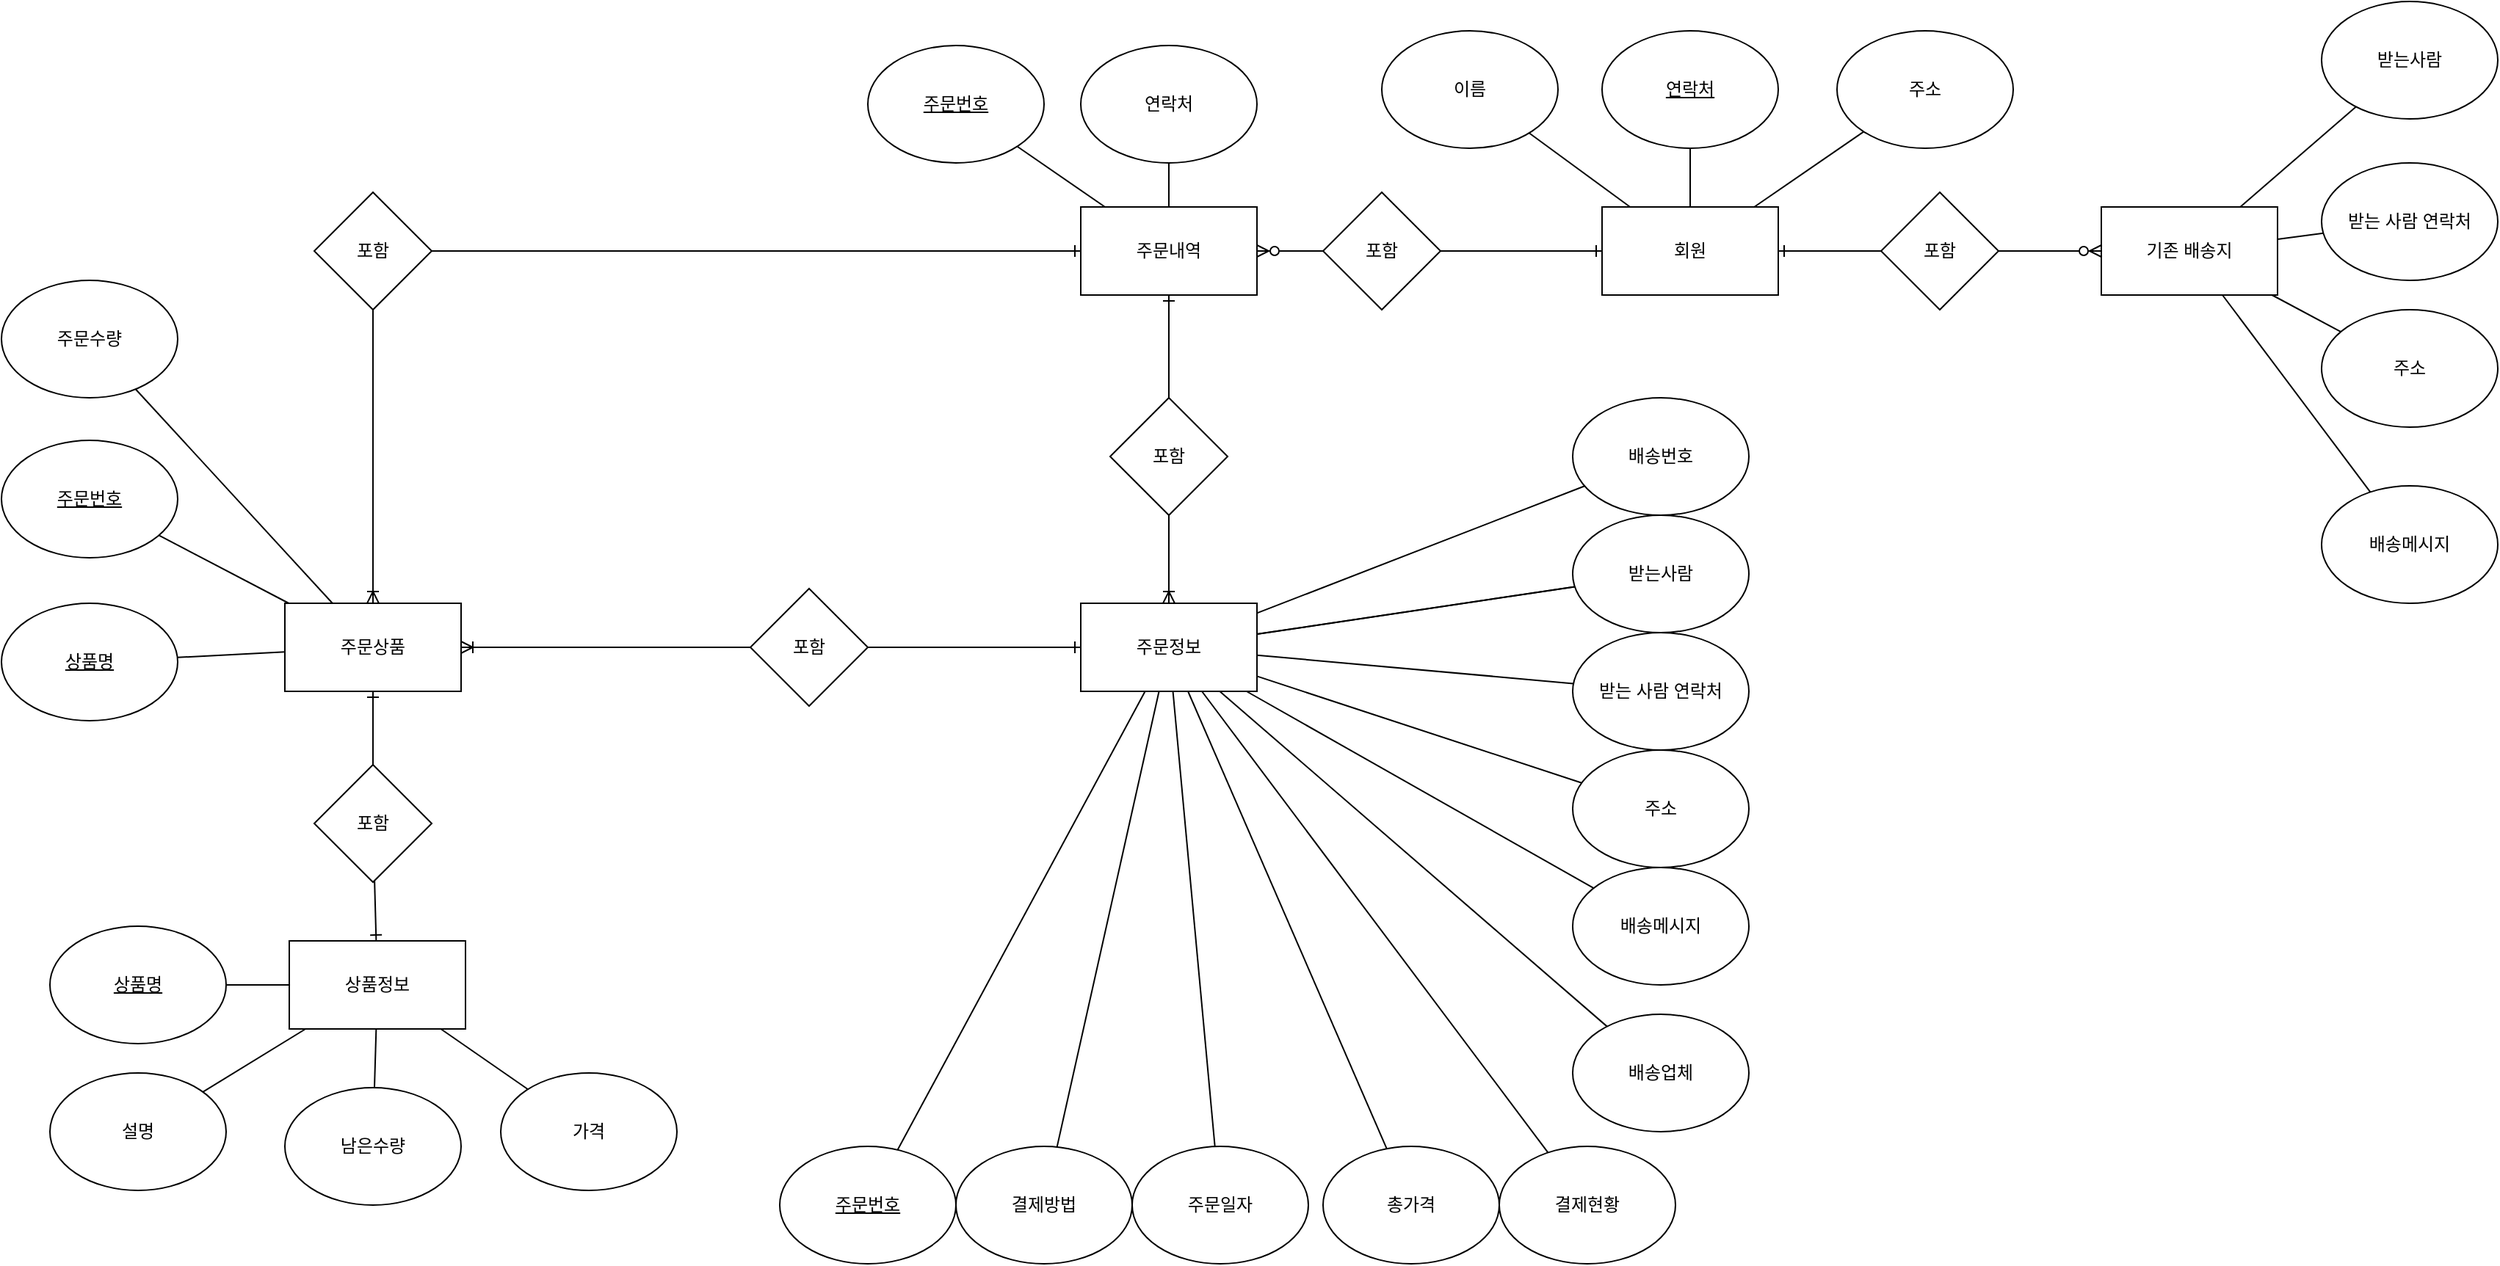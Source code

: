 <mxfile version="13.8.0" type="device"><diagram id="Dd__Y6LJKtdFwdu2-mwW" name="Page-1"><mxGraphModel dx="3327" dy="867" grid="1" gridSize="10" guides="1" tooltips="1" connect="1" arrows="1" fold="1" page="1" pageScale="1" pageWidth="827" pageHeight="1169" math="0" shadow="0"><root><mxCell id="0"/><mxCell id="1" parent="0"/><mxCell id="ngqc9b35Ke5OU5jBe37m-1" value="회원" style="rounded=0;whiteSpace=wrap;html=1;" vertex="1" parent="1"><mxGeometry x="230" y="1010" width="120" height="60" as="geometry"/></mxCell><mxCell id="ngqc9b35Ke5OU5jBe37m-2" value="상품정보" style="rounded=0;whiteSpace=wrap;html=1;" vertex="1" parent="1"><mxGeometry x="-664" y="1510" width="120" height="60" as="geometry"/></mxCell><mxCell id="ngqc9b35Ke5OU5jBe37m-3" value="주문정보" style="rounded=0;whiteSpace=wrap;html=1;" vertex="1" parent="1"><mxGeometry x="-125" y="1280" width="120" height="60" as="geometry"/></mxCell><mxCell id="ngqc9b35Ke5OU5jBe37m-4" value="&lt;u&gt;연락처&lt;/u&gt;" style="ellipse;whiteSpace=wrap;html=1;" vertex="1" parent="1"><mxGeometry x="230" y="890" width="120" height="80" as="geometry"/></mxCell><mxCell id="ngqc9b35Ke5OU5jBe37m-5" value="이름" style="ellipse;whiteSpace=wrap;html=1;" vertex="1" parent="1"><mxGeometry x="80" y="890" width="120" height="80" as="geometry"/></mxCell><mxCell id="ngqc9b35Ke5OU5jBe37m-6" value="주소" style="ellipse;whiteSpace=wrap;html=1;" vertex="1" parent="1"><mxGeometry x="390" y="890" width="120" height="80" as="geometry"/></mxCell><mxCell id="ngqc9b35Ke5OU5jBe37m-7" value="&lt;u&gt;주문번호&lt;/u&gt;" style="ellipse;whiteSpace=wrap;html=1;" vertex="1" parent="1"><mxGeometry x="-330" y="1650" width="120" height="80" as="geometry"/></mxCell><mxCell id="ngqc9b35Ke5OU5jBe37m-8" value="가격" style="ellipse;whiteSpace=wrap;html=1;" vertex="1" parent="1"><mxGeometry x="-520" y="1600" width="120" height="80" as="geometry"/></mxCell><mxCell id="ngqc9b35Ke5OU5jBe37m-10" value="남은수량" style="ellipse;whiteSpace=wrap;html=1;" vertex="1" parent="1"><mxGeometry x="-667" y="1610" width="120" height="80" as="geometry"/></mxCell><mxCell id="ngqc9b35Ke5OU5jBe37m-11" value="설명" style="ellipse;whiteSpace=wrap;html=1;" vertex="1" parent="1"><mxGeometry x="-827" y="1600" width="120" height="80" as="geometry"/></mxCell><mxCell id="ngqc9b35Ke5OU5jBe37m-12" value="상품명" style="ellipse;whiteSpace=wrap;html=1;fontStyle=4" vertex="1" parent="1"><mxGeometry x="-827" y="1500" width="120" height="80" as="geometry"/></mxCell><mxCell id="ngqc9b35Ke5OU5jBe37m-13" value="" style="endArrow=none;html=1;" edge="1" parent="1" source="ngqc9b35Ke5OU5jBe37m-11" target="ngqc9b35Ke5OU5jBe37m-2"><mxGeometry width="50" height="50" relative="1" as="geometry"><mxPoint x="-777" y="1580" as="sourcePoint"/><mxPoint x="-727" y="1530" as="targetPoint"/></mxGeometry></mxCell><mxCell id="ngqc9b35Ke5OU5jBe37m-14" value="" style="endArrow=none;html=1;" edge="1" parent="1" source="ngqc9b35Ke5OU5jBe37m-10" target="ngqc9b35Ke5OU5jBe37m-2"><mxGeometry width="50" height="50" relative="1" as="geometry"><mxPoint x="-767" y="1590" as="sourcePoint"/><mxPoint x="-717" y="1540" as="targetPoint"/></mxGeometry></mxCell><mxCell id="ngqc9b35Ke5OU5jBe37m-15" value="" style="endArrow=none;html=1;" edge="1" parent="1" source="ngqc9b35Ke5OU5jBe37m-12" target="ngqc9b35Ke5OU5jBe37m-2"><mxGeometry width="50" height="50" relative="1" as="geometry"><mxPoint x="-757" y="1600" as="sourcePoint"/><mxPoint x="-707" y="1550" as="targetPoint"/></mxGeometry></mxCell><mxCell id="ngqc9b35Ke5OU5jBe37m-16" value="" style="endArrow=none;html=1;" edge="1" parent="1" source="ngqc9b35Ke5OU5jBe37m-8" target="ngqc9b35Ke5OU5jBe37m-2"><mxGeometry width="50" height="50" relative="1" as="geometry"><mxPoint x="-747" y="1610" as="sourcePoint"/><mxPoint x="-697" y="1560" as="targetPoint"/></mxGeometry></mxCell><mxCell id="ngqc9b35Ke5OU5jBe37m-21" value="주문수량" style="ellipse;whiteSpace=wrap;html=1;" vertex="1" parent="1"><mxGeometry x="-860" y="1060" width="120" height="80" as="geometry"/></mxCell><mxCell id="ngqc9b35Ke5OU5jBe37m-22" value="상품명" style="ellipse;whiteSpace=wrap;html=1;fontStyle=4" vertex="1" parent="1"><mxGeometry x="-860" y="1280" width="120" height="80" as="geometry"/></mxCell><mxCell id="ngqc9b35Ke5OU5jBe37m-28" value="배송메시지" style="ellipse;whiteSpace=wrap;html=1;" vertex="1" parent="1"><mxGeometry x="210" y="1460" width="120" height="80" as="geometry"/></mxCell><mxCell id="ngqc9b35Ke5OU5jBe37m-29" value="주소" style="ellipse;whiteSpace=wrap;html=1;" vertex="1" parent="1"><mxGeometry x="210" y="1380" width="120" height="80" as="geometry"/></mxCell><mxCell id="ngqc9b35Ke5OU5jBe37m-30" value="받는 사람 연락처" style="ellipse;whiteSpace=wrap;html=1;" vertex="1" parent="1"><mxGeometry x="210" y="1300" width="120" height="80" as="geometry"/></mxCell><mxCell id="ngqc9b35Ke5OU5jBe37m-35" value="&lt;u&gt;주문번호&lt;/u&gt;" style="ellipse;whiteSpace=wrap;html=1;" vertex="1" parent="1"><mxGeometry x="-270" y="900" width="120" height="80" as="geometry"/></mxCell><mxCell id="ngqc9b35Ke5OU5jBe37m-37" value="" style="endArrow=none;html=1;" edge="1" parent="1" source="ngqc9b35Ke5OU5jBe37m-1" target="ngqc9b35Ke5OU5jBe37m-5"><mxGeometry width="50" height="50" relative="1" as="geometry"><mxPoint x="280" y="920" as="sourcePoint"/><mxPoint x="330" y="870" as="targetPoint"/></mxGeometry></mxCell><mxCell id="ngqc9b35Ke5OU5jBe37m-38" value="" style="endArrow=none;html=1;" edge="1" parent="1" source="ngqc9b35Ke5OU5jBe37m-1" target="ngqc9b35Ke5OU5jBe37m-4"><mxGeometry width="50" height="50" relative="1" as="geometry"><mxPoint x="290" y="930" as="sourcePoint"/><mxPoint x="340" y="880" as="targetPoint"/></mxGeometry></mxCell><mxCell id="ngqc9b35Ke5OU5jBe37m-39" value="" style="endArrow=none;html=1;" edge="1" parent="1" source="ngqc9b35Ke5OU5jBe37m-1" target="ngqc9b35Ke5OU5jBe37m-6"><mxGeometry width="50" height="50" relative="1" as="geometry"><mxPoint x="300" y="940" as="sourcePoint"/><mxPoint x="350" y="890" as="targetPoint"/></mxGeometry></mxCell><mxCell id="ngqc9b35Ke5OU5jBe37m-42" value="주문내역" style="rounded=0;whiteSpace=wrap;html=1;" vertex="1" parent="1"><mxGeometry x="-125" y="1010" width="120" height="60" as="geometry"/></mxCell><mxCell id="ngqc9b35Ke5OU5jBe37m-43" value="" style="endArrow=none;html=1;" edge="1" parent="1" source="ngqc9b35Ke5OU5jBe37m-42" target="ngqc9b35Ke5OU5jBe37m-35"><mxGeometry width="50" height="50" relative="1" as="geometry"><mxPoint x="55" y="1170" as="sourcePoint"/><mxPoint x="105" y="1120" as="targetPoint"/></mxGeometry></mxCell><mxCell id="ngqc9b35Ke5OU5jBe37m-47" value="" style="endArrow=none;html=1;startArrow=ERone;startFill=0;" edge="1" parent="1" source="ngqc9b35Ke5OU5jBe37m-1" target="ngqc9b35Ke5OU5jBe37m-48"><mxGeometry width="50" height="50" relative="1" as="geometry"><mxPoint x="750" y="1150" as="sourcePoint"/><mxPoint x="800" y="1100" as="targetPoint"/></mxGeometry></mxCell><mxCell id="ngqc9b35Ke5OU5jBe37m-48" value="포함" style="rhombus;whiteSpace=wrap;html=1;" vertex="1" parent="1"><mxGeometry x="40" y="1000" width="80" height="80" as="geometry"/></mxCell><mxCell id="ngqc9b35Ke5OU5jBe37m-49" value="" style="endArrow=ERzeroToMany;html=1;endFill=1;" edge="1" parent="1" source="ngqc9b35Ke5OU5jBe37m-48" target="ngqc9b35Ke5OU5jBe37m-42"><mxGeometry width="50" height="50" relative="1" as="geometry"><mxPoint x="-210" y="1030" as="sourcePoint"/><mxPoint x="-160" y="980" as="targetPoint"/></mxGeometry></mxCell><mxCell id="ngqc9b35Ke5OU5jBe37m-56" value="" style="endArrow=none;html=1;" edge="1" parent="1" source="ngqc9b35Ke5OU5jBe37m-86" target="ngqc9b35Ke5OU5jBe37m-21"><mxGeometry width="50" height="50" relative="1" as="geometry"><mxPoint x="-327" y="1067" as="sourcePoint"/><mxPoint x="-277" y="1017" as="targetPoint"/></mxGeometry></mxCell><mxCell id="ngqc9b35Ke5OU5jBe37m-57" value="" style="endArrow=none;html=1;" edge="1" parent="1" source="ngqc9b35Ke5OU5jBe37m-86" target="ngqc9b35Ke5OU5jBe37m-22"><mxGeometry width="50" height="50" relative="1" as="geometry"><mxPoint x="-317" y="1077" as="sourcePoint"/><mxPoint x="-267" y="1027" as="targetPoint"/></mxGeometry></mxCell><mxCell id="ngqc9b35Ke5OU5jBe37m-58" value="" style="endArrow=none;html=1;" edge="1" parent="1" source="ngqc9b35Ke5OU5jBe37m-7" target="ngqc9b35Ke5OU5jBe37m-3"><mxGeometry width="50" height="50" relative="1" as="geometry"><mxPoint x="20" y="1520" as="sourcePoint"/><mxPoint x="70" y="1470" as="targetPoint"/></mxGeometry></mxCell><mxCell id="ngqc9b35Ke5OU5jBe37m-59" value="포함" style="rhombus;whiteSpace=wrap;html=1;" vertex="1" parent="1"><mxGeometry x="-105" y="1140" width="80" height="80" as="geometry"/></mxCell><mxCell id="ngqc9b35Ke5OU5jBe37m-60" value="" style="endArrow=none;html=1;startArrow=ERoneToMany;startFill=0;" edge="1" parent="1" source="ngqc9b35Ke5OU5jBe37m-3" target="ngqc9b35Ke5OU5jBe37m-59"><mxGeometry width="50" height="50" relative="1" as="geometry"><mxPoint x="-270" y="1180" as="sourcePoint"/><mxPoint x="-220" y="1130" as="targetPoint"/></mxGeometry></mxCell><mxCell id="ngqc9b35Ke5OU5jBe37m-61" value="" style="endArrow=none;html=1;startArrow=ERone;startFill=0;" edge="1" parent="1" source="ngqc9b35Ke5OU5jBe37m-42" target="ngqc9b35Ke5OU5jBe37m-59"><mxGeometry width="50" height="50" relative="1" as="geometry"><mxPoint x="-260" y="1190" as="sourcePoint"/><mxPoint x="-210" y="1140" as="targetPoint"/></mxGeometry></mxCell><mxCell id="ngqc9b35Ke5OU5jBe37m-62" value="" style="endArrow=none;html=1;startArrow=ERone;startFill=0;" edge="1" parent="1" source="ngqc9b35Ke5OU5jBe37m-2" target="ngqc9b35Ke5OU5jBe37m-63"><mxGeometry width="50" height="50" relative="1" as="geometry"><mxPoint x="-420" y="1340" as="sourcePoint"/><mxPoint x="-370" y="1290" as="targetPoint"/></mxGeometry></mxCell><mxCell id="ngqc9b35Ke5OU5jBe37m-63" value="포함" style="rhombus;whiteSpace=wrap;html=1;" vertex="1" parent="1"><mxGeometry x="-647" y="1390" width="80" height="80" as="geometry"/></mxCell><mxCell id="ngqc9b35Ke5OU5jBe37m-64" value="" style="endArrow=ERone;html=1;endFill=0;" edge="1" parent="1" source="ngqc9b35Ke5OU5jBe37m-63" target="ngqc9b35Ke5OU5jBe37m-86"><mxGeometry width="50" height="50" relative="1" as="geometry"><mxPoint x="-420" y="1340" as="sourcePoint"/><mxPoint x="-370" y="1290" as="targetPoint"/></mxGeometry></mxCell><mxCell id="ngqc9b35Ke5OU5jBe37m-65" value="" style="endArrow=none;html=1;" edge="1" parent="1" source="ngqc9b35Ke5OU5jBe37m-31" target="ngqc9b35Ke5OU5jBe37m-3"><mxGeometry width="50" height="50" relative="1" as="geometry"><mxPoint x="350" y="1080" as="sourcePoint"/><mxPoint x="375" y="1290" as="targetPoint"/></mxGeometry></mxCell><mxCell id="ngqc9b35Ke5OU5jBe37m-66" value="" style="endArrow=none;html=1;" edge="1" parent="1" source="ngqc9b35Ke5OU5jBe37m-29" target="ngqc9b35Ke5OU5jBe37m-3"><mxGeometry width="50" height="50" relative="1" as="geometry"><mxPoint x="350" y="1080" as="sourcePoint"/><mxPoint x="398.182" y="1330" as="targetPoint"/></mxGeometry></mxCell><mxCell id="ngqc9b35Ke5OU5jBe37m-68" value="" style="endArrow=none;html=1;" edge="1" parent="1" source="ngqc9b35Ke5OU5jBe37m-31" target="ngqc9b35Ke5OU5jBe37m-3"><mxGeometry width="50" height="50" relative="1" as="geometry"><mxPoint x="370" y="1100" as="sourcePoint"/><mxPoint x="420" y="1310" as="targetPoint"/></mxGeometry></mxCell><mxCell id="ngqc9b35Ke5OU5jBe37m-69" value="" style="endArrow=none;html=1;" edge="1" parent="1" source="ngqc9b35Ke5OU5jBe37m-3" target="ngqc9b35Ke5OU5jBe37m-28"><mxGeometry width="50" height="50" relative="1" as="geometry"><mxPoint x="371.429" y="1330" as="sourcePoint"/><mxPoint x="430" y="1060" as="targetPoint"/></mxGeometry></mxCell><mxCell id="ngqc9b35Ke5OU5jBe37m-86" value="주문상품" style="rounded=0;whiteSpace=wrap;html=1;" vertex="1" parent="1"><mxGeometry x="-667" y="1280" width="120" height="60" as="geometry"/></mxCell><mxCell id="ngqc9b35Ke5OU5jBe37m-88" value="&lt;u&gt;주문번호&lt;/u&gt;" style="ellipse;whiteSpace=wrap;html=1;" vertex="1" parent="1"><mxGeometry x="-860" y="1169" width="120" height="80" as="geometry"/></mxCell><mxCell id="ngqc9b35Ke5OU5jBe37m-89" value="" style="endArrow=none;html=1;" edge="1" parent="1" source="ngqc9b35Ke5OU5jBe37m-86" target="ngqc9b35Ke5OU5jBe37m-88"><mxGeometry width="50" height="50" relative="1" as="geometry"><mxPoint x="-525.953" y="1487" as="sourcePoint"/><mxPoint x="-496.083" y="1568.118" as="targetPoint"/></mxGeometry></mxCell><mxCell id="ngqc9b35Ke5OU5jBe37m-90" value="포함" style="rhombus;whiteSpace=wrap;html=1;" vertex="1" parent="1"><mxGeometry x="-350" y="1270" width="80" height="80" as="geometry"/></mxCell><mxCell id="ngqc9b35Ke5OU5jBe37m-91" value="" style="endArrow=none;html=1;startArrow=ERoneToMany;startFill=0;" edge="1" parent="1" source="ngqc9b35Ke5OU5jBe37m-86" target="ngqc9b35Ke5OU5jBe37m-90"><mxGeometry width="50" height="50" relative="1" as="geometry"><mxPoint x="-350" y="1640" as="sourcePoint"/><mxPoint x="-300" y="1590" as="targetPoint"/></mxGeometry></mxCell><mxCell id="ngqc9b35Ke5OU5jBe37m-92" value="" style="endArrow=ERone;html=1;endFill=0;" edge="1" parent="1" source="ngqc9b35Ke5OU5jBe37m-90" target="ngqc9b35Ke5OU5jBe37m-3"><mxGeometry width="50" height="50" relative="1" as="geometry"><mxPoint x="-340" y="1650" as="sourcePoint"/><mxPoint x="-290" y="1600" as="targetPoint"/></mxGeometry></mxCell><mxCell id="ngqc9b35Ke5OU5jBe37m-96" value="결제현황" style="ellipse;whiteSpace=wrap;html=1;" vertex="1" parent="1"><mxGeometry x="160" y="1650" width="120" height="80" as="geometry"/></mxCell><mxCell id="ngqc9b35Ke5OU5jBe37m-97" value="" style="endArrow=none;html=1;" edge="1" parent="1" source="ngqc9b35Ke5OU5jBe37m-96" target="ngqc9b35Ke5OU5jBe37m-3"><mxGeometry width="50" height="50" relative="1" as="geometry"><mxPoint x="-170" y="1640" as="sourcePoint"/><mxPoint x="-120" y="1590" as="targetPoint"/></mxGeometry></mxCell><mxCell id="ngqc9b35Ke5OU5jBe37m-98" value="배송업체" style="ellipse;whiteSpace=wrap;html=1;" vertex="1" parent="1"><mxGeometry x="210" y="1560" width="120" height="80" as="geometry"/></mxCell><mxCell id="ngqc9b35Ke5OU5jBe37m-99" value="" style="endArrow=none;html=1;" edge="1" parent="1" source="ngqc9b35Ke5OU5jBe37m-3" target="ngqc9b35Ke5OU5jBe37m-98"><mxGeometry width="50" height="50" relative="1" as="geometry"><mxPoint x="348.571" y="1330" as="sourcePoint"/><mxPoint x="533.635" y="1535.901" as="targetPoint"/></mxGeometry></mxCell><mxCell id="ngqc9b35Ke5OU5jBe37m-100" value="배송번호" style="ellipse;whiteSpace=wrap;html=1;fontStyle=0" vertex="1" parent="1"><mxGeometry x="210" y="1140" width="120" height="80" as="geometry"/></mxCell><mxCell id="ngqc9b35Ke5OU5jBe37m-101" value="" style="endArrow=none;html=1;" edge="1" parent="1" source="ngqc9b35Ke5OU5jBe37m-3" target="ngqc9b35Ke5OU5jBe37m-100"><mxGeometry width="50" height="50" relative="1" as="geometry"><mxPoint x="350" y="1290" as="sourcePoint"/><mxPoint x="460" y="1460" as="targetPoint"/></mxGeometry></mxCell><mxCell id="ngqc9b35Ke5OU5jBe37m-104" value="결제방법" style="ellipse;whiteSpace=wrap;html=1;" vertex="1" parent="1"><mxGeometry x="-210" y="1650" width="120" height="80" as="geometry"/></mxCell><mxCell id="ngqc9b35Ke5OU5jBe37m-105" value="" style="endArrow=none;html=1;" edge="1" parent="1" source="ngqc9b35Ke5OU5jBe37m-104" target="ngqc9b35Ke5OU5jBe37m-3"><mxGeometry width="50" height="50" relative="1" as="geometry"><mxPoint x="-160" y="1460" as="sourcePoint"/><mxPoint x="-110" y="1410" as="targetPoint"/></mxGeometry></mxCell><mxCell id="ngqc9b35Ke5OU5jBe37m-109" value="" style="endArrow=none;html=1;" edge="1" parent="1" target="ngqc9b35Ke5OU5jBe37m-1"><mxGeometry width="50" height="50" relative="1" as="geometry"><mxPoint x="410" y="1040" as="sourcePoint"/><mxPoint x="380" y="1110" as="targetPoint"/></mxGeometry></mxCell><mxCell id="ngqc9b35Ke5OU5jBe37m-110" value="기존 배송지" style="rounded=0;whiteSpace=wrap;html=1;" vertex="1" parent="1"><mxGeometry x="570" y="1010" width="120" height="60" as="geometry"/></mxCell><mxCell id="ngqc9b35Ke5OU5jBe37m-112" value="" style="edgeStyle=orthogonalEdgeStyle;rounded=0;orthogonalLoop=1;jettySize=auto;html=1;startArrow=none;startFill=0;endArrow=ERone;endFill=0;" edge="1" parent="1" source="ngqc9b35Ke5OU5jBe37m-111" target="ngqc9b35Ke5OU5jBe37m-1"><mxGeometry relative="1" as="geometry"/></mxCell><mxCell id="ngqc9b35Ke5OU5jBe37m-111" value="포함" style="rhombus;whiteSpace=wrap;html=1;" vertex="1" parent="1"><mxGeometry x="420" y="1000" width="80" height="80" as="geometry"/></mxCell><mxCell id="ngqc9b35Ke5OU5jBe37m-113" value="" style="endArrow=ERzeroToMany;html=1;endFill=1;" edge="1" parent="1" source="ngqc9b35Ke5OU5jBe37m-111" target="ngqc9b35Ke5OU5jBe37m-110"><mxGeometry width="50" height="50" relative="1" as="geometry"><mxPoint x="280" y="1160" as="sourcePoint"/><mxPoint x="330" y="1110" as="targetPoint"/></mxGeometry></mxCell><mxCell id="ngqc9b35Ke5OU5jBe37m-114" value="배송메시지" style="ellipse;whiteSpace=wrap;html=1;" vertex="1" parent="1"><mxGeometry x="720" y="1200" width="120" height="80" as="geometry"/></mxCell><mxCell id="ngqc9b35Ke5OU5jBe37m-115" value="주소" style="ellipse;whiteSpace=wrap;html=1;" vertex="1" parent="1"><mxGeometry x="720" y="1080" width="120" height="80" as="geometry"/></mxCell><mxCell id="ngqc9b35Ke5OU5jBe37m-116" value="받는 사람 연락처" style="ellipse;whiteSpace=wrap;html=1;" vertex="1" parent="1"><mxGeometry x="720" y="980" width="120" height="80" as="geometry"/></mxCell><mxCell id="ngqc9b35Ke5OU5jBe37m-117" value="받는사람" style="ellipse;whiteSpace=wrap;html=1;" vertex="1" parent="1"><mxGeometry x="720" y="870" width="120" height="80" as="geometry"/></mxCell><mxCell id="ngqc9b35Ke5OU5jBe37m-118" value="" style="endArrow=none;html=1;" edge="1" parent="1" source="ngqc9b35Ke5OU5jBe37m-110" target="ngqc9b35Ke5OU5jBe37m-117"><mxGeometry width="50" height="50" relative="1" as="geometry"><mxPoint x="530" y="1160" as="sourcePoint"/><mxPoint x="580" y="1110" as="targetPoint"/></mxGeometry></mxCell><mxCell id="ngqc9b35Ke5OU5jBe37m-119" value="" style="endArrow=none;html=1;" edge="1" parent="1" source="ngqc9b35Ke5OU5jBe37m-110" target="ngqc9b35Ke5OU5jBe37m-116"><mxGeometry width="50" height="50" relative="1" as="geometry"><mxPoint x="540" y="1170" as="sourcePoint"/><mxPoint x="590" y="1120" as="targetPoint"/></mxGeometry></mxCell><mxCell id="ngqc9b35Ke5OU5jBe37m-120" value="" style="endArrow=none;html=1;" edge="1" parent="1" source="ngqc9b35Ke5OU5jBe37m-110" target="ngqc9b35Ke5OU5jBe37m-115"><mxGeometry width="50" height="50" relative="1" as="geometry"><mxPoint x="550" y="1180" as="sourcePoint"/><mxPoint x="600" y="1130" as="targetPoint"/></mxGeometry></mxCell><mxCell id="ngqc9b35Ke5OU5jBe37m-121" value="" style="endArrow=none;html=1;" edge="1" parent="1" source="ngqc9b35Ke5OU5jBe37m-110" target="ngqc9b35Ke5OU5jBe37m-114"><mxGeometry width="50" height="50" relative="1" as="geometry"><mxPoint x="560" y="1190" as="sourcePoint"/><mxPoint x="610" y="1140" as="targetPoint"/></mxGeometry></mxCell><mxCell id="ngqc9b35Ke5OU5jBe37m-122" value="&lt;span&gt;연락처&lt;/span&gt;" style="ellipse;whiteSpace=wrap;html=1;fontStyle=0" vertex="1" parent="1"><mxGeometry x="-125" y="900" width="120" height="80" as="geometry"/></mxCell><mxCell id="ngqc9b35Ke5OU5jBe37m-123" value="" style="endArrow=none;html=1;" edge="1" parent="1" source="ngqc9b35Ke5OU5jBe37m-42" target="ngqc9b35Ke5OU5jBe37m-122"><mxGeometry width="50" height="50" relative="1" as="geometry"><mxPoint x="-170" y="1120" as="sourcePoint"/><mxPoint x="-170" y="1080" as="targetPoint"/></mxGeometry></mxCell><mxCell id="ngqc9b35Ke5OU5jBe37m-129" value="주문일자" style="ellipse;whiteSpace=wrap;html=1;" vertex="1" parent="1"><mxGeometry x="-90" y="1650" width="120" height="80" as="geometry"/></mxCell><mxCell id="ngqc9b35Ke5OU5jBe37m-134" value="" style="endArrow=none;html=1;" edge="1" parent="1" source="ngqc9b35Ke5OU5jBe37m-129" target="ngqc9b35Ke5OU5jBe37m-3"><mxGeometry width="50" height="50" relative="1" as="geometry"><mxPoint x="40" y="1450" as="sourcePoint"/><mxPoint x="90" y="1400" as="targetPoint"/></mxGeometry></mxCell><mxCell id="ngqc9b35Ke5OU5jBe37m-136" value="총가격" style="ellipse;whiteSpace=wrap;html=1;" vertex="1" parent="1"><mxGeometry x="40" y="1650" width="120" height="80" as="geometry"/></mxCell><mxCell id="ngqc9b35Ke5OU5jBe37m-137" value="" style="endArrow=none;html=1;" edge="1" parent="1" source="ngqc9b35Ke5OU5jBe37m-136" target="ngqc9b35Ke5OU5jBe37m-3"><mxGeometry width="50" height="50" relative="1" as="geometry"><mxPoint x="30" y="1550" as="sourcePoint"/><mxPoint x="80" y="1500" as="targetPoint"/></mxGeometry></mxCell><mxCell id="ngqc9b35Ke5OU5jBe37m-31" value="받는사람" style="ellipse;whiteSpace=wrap;html=1;" vertex="1" parent="1"><mxGeometry x="210" y="1220" width="120" height="80" as="geometry"/></mxCell><mxCell id="ngqc9b35Ke5OU5jBe37m-140" value="" style="endArrow=none;html=1;" edge="1" parent="1" source="ngqc9b35Ke5OU5jBe37m-30" target="ngqc9b35Ke5OU5jBe37m-3"><mxGeometry width="50" height="50" relative="1" as="geometry"><mxPoint x="480" y="1310" as="sourcePoint"/><mxPoint x="-5" y="1310" as="targetPoint"/></mxGeometry></mxCell><mxCell id="ngqc9b35Ke5OU5jBe37m-142" value="포함" style="rhombus;whiteSpace=wrap;html=1;" vertex="1" parent="1"><mxGeometry x="-647" y="1000" width="80" height="80" as="geometry"/></mxCell><mxCell id="ngqc9b35Ke5OU5jBe37m-143" value="" style="endArrow=ERone;html=1;endFill=0;" edge="1" parent="1" source="ngqc9b35Ke5OU5jBe37m-142" target="ngqc9b35Ke5OU5jBe37m-42"><mxGeometry width="50" height="50" relative="1" as="geometry"><mxPoint x="-370" y="1080" as="sourcePoint"/><mxPoint x="-320" y="1030" as="targetPoint"/></mxGeometry></mxCell><mxCell id="ngqc9b35Ke5OU5jBe37m-144" value="" style="endArrow=none;html=1;startArrow=ERoneToMany;startFill=0;" edge="1" parent="1" source="ngqc9b35Ke5OU5jBe37m-86" target="ngqc9b35Ke5OU5jBe37m-142"><mxGeometry width="50" height="50" relative="1" as="geometry"><mxPoint x="-470" y="1225" as="sourcePoint"/><mxPoint x="-420" y="1175" as="targetPoint"/></mxGeometry></mxCell></root></mxGraphModel></diagram></mxfile>